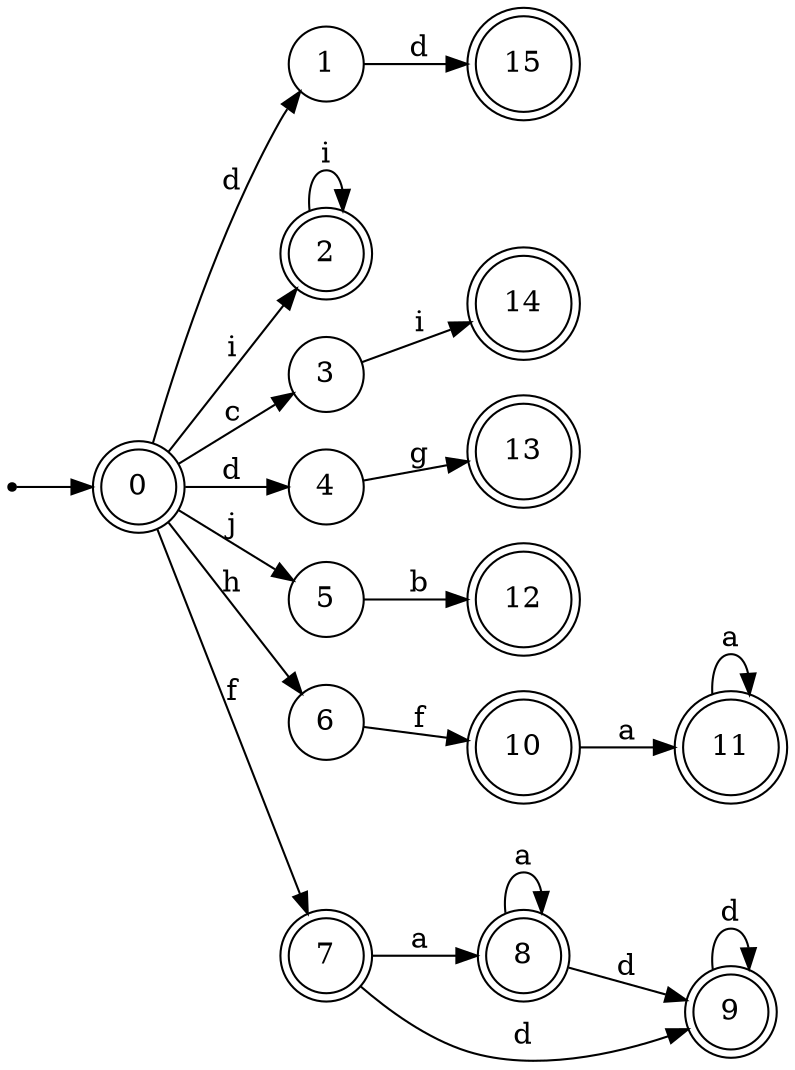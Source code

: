 digraph finite_state_machine {
rankdir=LR;
size="20,20";
node [shape = point]; "dummy0"
node [shape = doublecircle]; "0";"dummy0" -> "0";
node [shape = circle]; "1";
node [shape = doublecircle]; "2";node [shape = circle]; "3";
node [shape = circle]; "4";
node [shape = circle]; "5";
node [shape = circle]; "6";
node [shape = doublecircle]; "7";node [shape = doublecircle]; "8";node [shape = doublecircle]; "9";node [shape = doublecircle]; "10";node [shape = doublecircle]; "11";node [shape = doublecircle]; "12";node [shape = doublecircle]; "13";node [shape = doublecircle]; "14";node [shape = doublecircle]; "15";"0" -> "1" [label = "d"];
 "0" -> "4" [label = "d"];
 "0" -> "2" [label = "i"];
 "0" -> "3" [label = "c"];
 "0" -> "5" [label = "j"];
 "0" -> "6" [label = "h"];
 "0" -> "7" [label = "f"];
 "7" -> "8" [label = "a"];
 "7" -> "9" [label = "d"];
 "9" -> "9" [label = "d"];
 "8" -> "8" [label = "a"];
 "8" -> "9" [label = "d"];
 "6" -> "10" [label = "f"];
 "10" -> "11" [label = "a"];
 "11" -> "11" [label = "a"];
 "5" -> "12" [label = "b"];
 "4" -> "13" [label = "g"];
 "3" -> "14" [label = "i"];
 "2" -> "2" [label = "i"];
 "1" -> "15" [label = "d"];
 }
